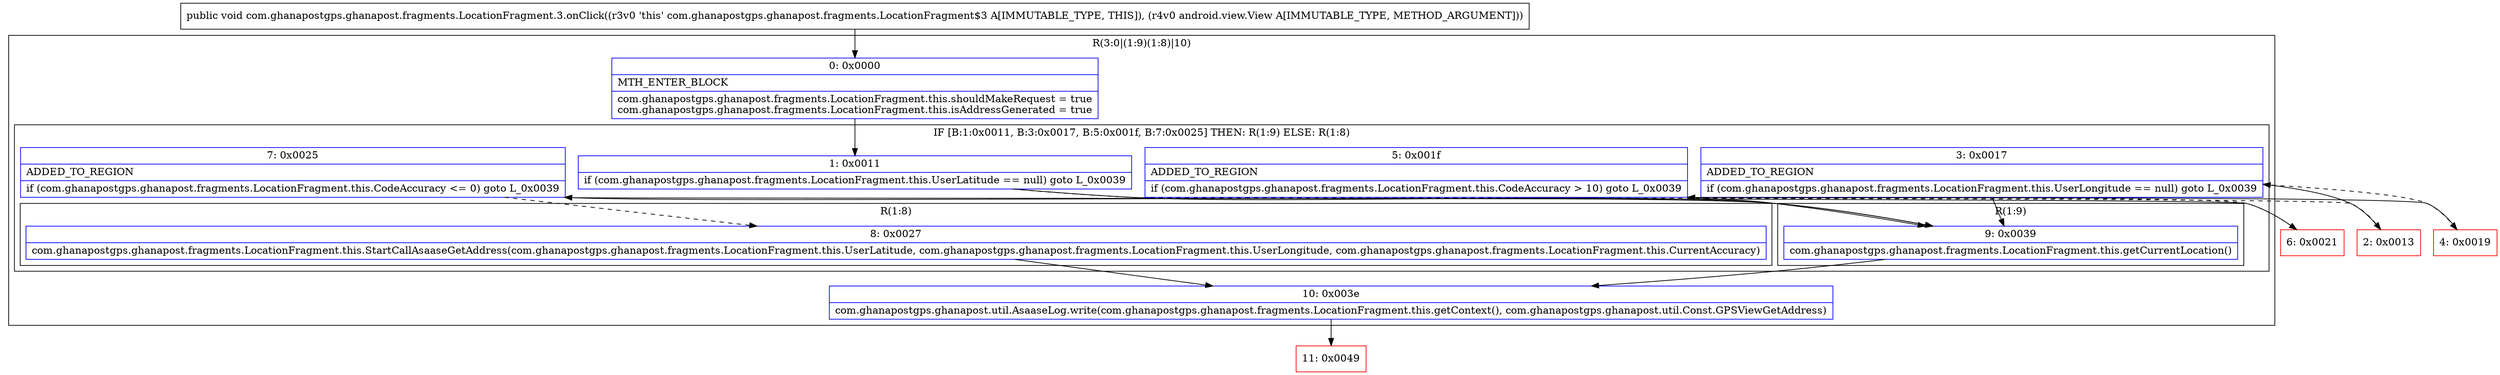 digraph "CFG forcom.ghanapostgps.ghanapost.fragments.LocationFragment.3.onClick(Landroid\/view\/View;)V" {
subgraph cluster_Region_296385260 {
label = "R(3:0|(1:9)(1:8)|10)";
node [shape=record,color=blue];
Node_0 [shape=record,label="{0\:\ 0x0000|MTH_ENTER_BLOCK\l|com.ghanapostgps.ghanapost.fragments.LocationFragment.this.shouldMakeRequest = true\lcom.ghanapostgps.ghanapost.fragments.LocationFragment.this.isAddressGenerated = true\l}"];
subgraph cluster_IfRegion_616138293 {
label = "IF [B:1:0x0011, B:3:0x0017, B:5:0x001f, B:7:0x0025] THEN: R(1:9) ELSE: R(1:8)";
node [shape=record,color=blue];
Node_1 [shape=record,label="{1\:\ 0x0011|if (com.ghanapostgps.ghanapost.fragments.LocationFragment.this.UserLatitude == null) goto L_0x0039\l}"];
Node_3 [shape=record,label="{3\:\ 0x0017|ADDED_TO_REGION\l|if (com.ghanapostgps.ghanapost.fragments.LocationFragment.this.UserLongitude == null) goto L_0x0039\l}"];
Node_5 [shape=record,label="{5\:\ 0x001f|ADDED_TO_REGION\l|if (com.ghanapostgps.ghanapost.fragments.LocationFragment.this.CodeAccuracy \> 10) goto L_0x0039\l}"];
Node_7 [shape=record,label="{7\:\ 0x0025|ADDED_TO_REGION\l|if (com.ghanapostgps.ghanapost.fragments.LocationFragment.this.CodeAccuracy \<= 0) goto L_0x0039\l}"];
subgraph cluster_Region_2056629784 {
label = "R(1:9)";
node [shape=record,color=blue];
Node_9 [shape=record,label="{9\:\ 0x0039|com.ghanapostgps.ghanapost.fragments.LocationFragment.this.getCurrentLocation()\l}"];
}
subgraph cluster_Region_273353709 {
label = "R(1:8)";
node [shape=record,color=blue];
Node_8 [shape=record,label="{8\:\ 0x0027|com.ghanapostgps.ghanapost.fragments.LocationFragment.this.StartCallAsaaseGetAddress(com.ghanapostgps.ghanapost.fragments.LocationFragment.this.UserLatitude, com.ghanapostgps.ghanapost.fragments.LocationFragment.this.UserLongitude, com.ghanapostgps.ghanapost.fragments.LocationFragment.this.CurrentAccuracy)\l}"];
}
}
Node_10 [shape=record,label="{10\:\ 0x003e|com.ghanapostgps.ghanapost.util.AsaaseLog.write(com.ghanapostgps.ghanapost.fragments.LocationFragment.this.getContext(), com.ghanapostgps.ghanapost.util.Const.GPSViewGetAddress)\l}"];
}
Node_2 [shape=record,color=red,label="{2\:\ 0x0013}"];
Node_4 [shape=record,color=red,label="{4\:\ 0x0019}"];
Node_6 [shape=record,color=red,label="{6\:\ 0x0021}"];
Node_11 [shape=record,color=red,label="{11\:\ 0x0049}"];
MethodNode[shape=record,label="{public void com.ghanapostgps.ghanapost.fragments.LocationFragment.3.onClick((r3v0 'this' com.ghanapostgps.ghanapost.fragments.LocationFragment$3 A[IMMUTABLE_TYPE, THIS]), (r4v0 android.view.View A[IMMUTABLE_TYPE, METHOD_ARGUMENT])) }"];
MethodNode -> Node_0;
Node_0 -> Node_1;
Node_1 -> Node_2[style=dashed];
Node_1 -> Node_9;
Node_3 -> Node_4[style=dashed];
Node_3 -> Node_9;
Node_5 -> Node_6[style=dashed];
Node_5 -> Node_9;
Node_7 -> Node_8[style=dashed];
Node_7 -> Node_9;
Node_9 -> Node_10;
Node_8 -> Node_10;
Node_10 -> Node_11;
Node_2 -> Node_3;
Node_4 -> Node_5;
Node_6 -> Node_7;
}


